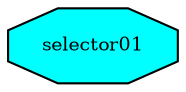 digraph pastafarianism {
graph [fontname="times-roman"];
node [fontname="times-roman"];
edge [fontname="times-roman"];
selector01 [fillcolor=cyan, fontcolor=black, fontsize=9, label=selector01, shape=octagon, style=filled];
}
